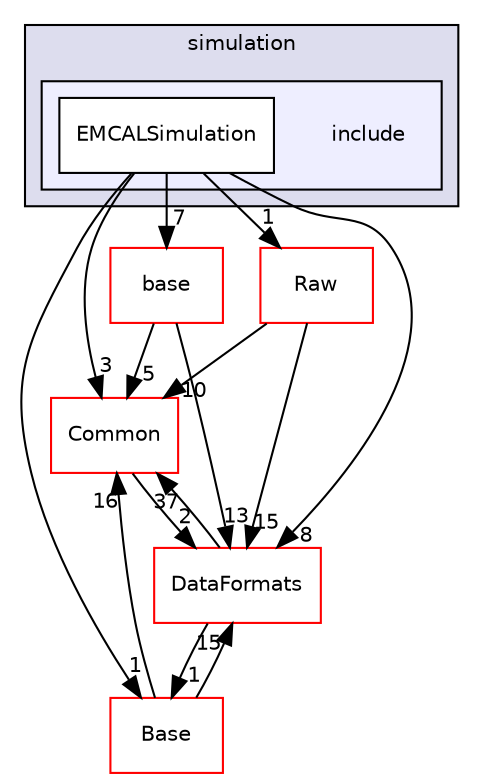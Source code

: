 digraph "/home/travis/build/AliceO2Group/AliceO2/Detectors/EMCAL/simulation/include" {
  bgcolor=transparent;
  compound=true
  node [ fontsize="10", fontname="Helvetica"];
  edge [ labelfontsize="10", labelfontname="Helvetica"];
  subgraph clusterdir_40743f2e882add17463d3ecfa83bffd4 {
    graph [ bgcolor="#ddddee", pencolor="black", label="simulation" fontname="Helvetica", fontsize="10", URL="dir_40743f2e882add17463d3ecfa83bffd4.html"]
  subgraph clusterdir_7bf79a161bebea1697ee327feea7a1aa {
    graph [ bgcolor="#eeeeff", pencolor="black", label="" URL="dir_7bf79a161bebea1697ee327feea7a1aa.html"];
    dir_7bf79a161bebea1697ee327feea7a1aa [shape=plaintext label="include"];
    dir_db4a9ed0cc55fd17c70f7e404d003b3a [shape=box label="EMCALSimulation" color="black" fillcolor="white" style="filled" URL="dir_db4a9ed0cc55fd17c70f7e404d003b3a.html"];
  }
  }
  dir_4ab6b4cc6a7edbff49100e9123df213f [shape=box label="Common" color="red" URL="dir_4ab6b4cc6a7edbff49100e9123df213f.html"];
  dir_37c90836491b695b472bf98d1be8336b [shape=box label="Base" color="red" URL="dir_37c90836491b695b472bf98d1be8336b.html"];
  dir_478733f24fb8878a4cdf7773310adedd [shape=box label="base" color="red" URL="dir_478733f24fb8878a4cdf7773310adedd.html"];
  dir_26637d1bd82229bc9ed97f7e706be743 [shape=box label="Raw" color="red" URL="dir_26637d1bd82229bc9ed97f7e706be743.html"];
  dir_2171f7ec022c5423887b07c69b2f5b48 [shape=box label="DataFormats" color="red" URL="dir_2171f7ec022c5423887b07c69b2f5b48.html"];
  dir_4ab6b4cc6a7edbff49100e9123df213f->dir_2171f7ec022c5423887b07c69b2f5b48 [headlabel="2", labeldistance=1.5 headhref="dir_000029_000079.html"];
  dir_37c90836491b695b472bf98d1be8336b->dir_4ab6b4cc6a7edbff49100e9123df213f [headlabel="16", labeldistance=1.5 headhref="dir_000274_000029.html"];
  dir_37c90836491b695b472bf98d1be8336b->dir_2171f7ec022c5423887b07c69b2f5b48 [headlabel="15", labeldistance=1.5 headhref="dir_000274_000079.html"];
  dir_478733f24fb8878a4cdf7773310adedd->dir_4ab6b4cc6a7edbff49100e9123df213f [headlabel="5", labeldistance=1.5 headhref="dir_000203_000029.html"];
  dir_478733f24fb8878a4cdf7773310adedd->dir_2171f7ec022c5423887b07c69b2f5b48 [headlabel="13", labeldistance=1.5 headhref="dir_000203_000079.html"];
  dir_db4a9ed0cc55fd17c70f7e404d003b3a->dir_4ab6b4cc6a7edbff49100e9123df213f [headlabel="3", labeldistance=1.5 headhref="dir_000282_000029.html"];
  dir_db4a9ed0cc55fd17c70f7e404d003b3a->dir_37c90836491b695b472bf98d1be8336b [headlabel="1", labeldistance=1.5 headhref="dir_000282_000274.html"];
  dir_db4a9ed0cc55fd17c70f7e404d003b3a->dir_478733f24fb8878a4cdf7773310adedd [headlabel="7", labeldistance=1.5 headhref="dir_000282_000203.html"];
  dir_db4a9ed0cc55fd17c70f7e404d003b3a->dir_26637d1bd82229bc9ed97f7e706be743 [headlabel="1", labeldistance=1.5 headhref="dir_000282_000605.html"];
  dir_db4a9ed0cc55fd17c70f7e404d003b3a->dir_2171f7ec022c5423887b07c69b2f5b48 [headlabel="8", labeldistance=1.5 headhref="dir_000282_000079.html"];
  dir_26637d1bd82229bc9ed97f7e706be743->dir_4ab6b4cc6a7edbff49100e9123df213f [headlabel="10", labeldistance=1.5 headhref="dir_000605_000029.html"];
  dir_26637d1bd82229bc9ed97f7e706be743->dir_2171f7ec022c5423887b07c69b2f5b48 [headlabel="15", labeldistance=1.5 headhref="dir_000605_000079.html"];
  dir_2171f7ec022c5423887b07c69b2f5b48->dir_4ab6b4cc6a7edbff49100e9123df213f [headlabel="37", labeldistance=1.5 headhref="dir_000079_000029.html"];
  dir_2171f7ec022c5423887b07c69b2f5b48->dir_37c90836491b695b472bf98d1be8336b [headlabel="1", labeldistance=1.5 headhref="dir_000079_000274.html"];
}
